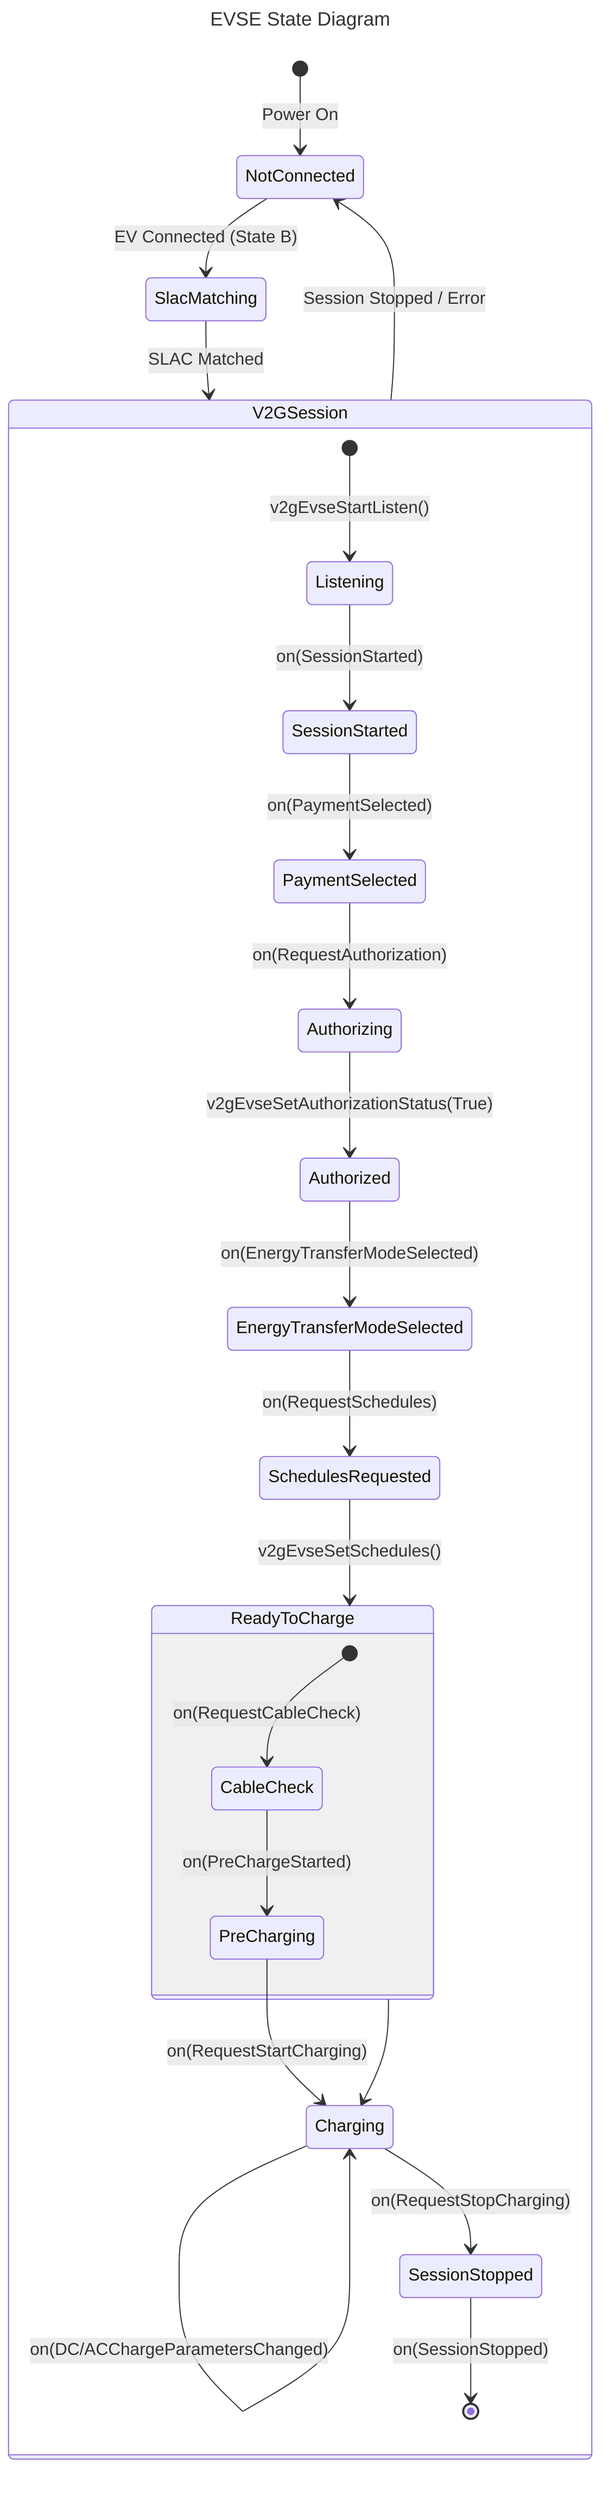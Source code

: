---
title: EVSE State Diagram
---
stateDiagram-v2

    [*] --> NotConnected: Power On
    NotConnected --> SlacMatching: EV Connected (State B)
    SlacMatching --> V2GSession: SLAC Matched
    V2GSession --> NotConnected: Session Stopped / Error

    state V2GSession {
        [*] --> Listening: v2gEvseStartListen()
        Listening --> SessionStarted: on(SessionStarted)
        SessionStarted --> PaymentSelected: on(PaymentSelected)
        PaymentSelected --> Authorizing: on(RequestAuthorization)
        Authorizing --> Authorized: v2gEvseSetAuthorizationStatus(True)
        Authorized --> EnergyTransferModeSelected: on(EnergyTransferModeSelected)
        EnergyTransferModeSelected --> SchedulesRequested: on(RequestSchedules)
        SchedulesRequested --> ReadyToCharge: v2gEvseSetSchedules()

        state ReadyToCharge {
            [*] --> CableCheck: on(RequestCableCheck)
            CableCheck --> PreCharging: on(PreChargeStarted)
            PreCharging --> Charging: on(RequestStartCharging)
        }

        ReadyToCharge --> Charging
        Charging --> Charging: on(DC/ACChargeParametersChanged)
        Charging --> SessionStopped: on(RequestStopCharging)
        SessionStopped --> [*]: on(SessionStopped)
    }